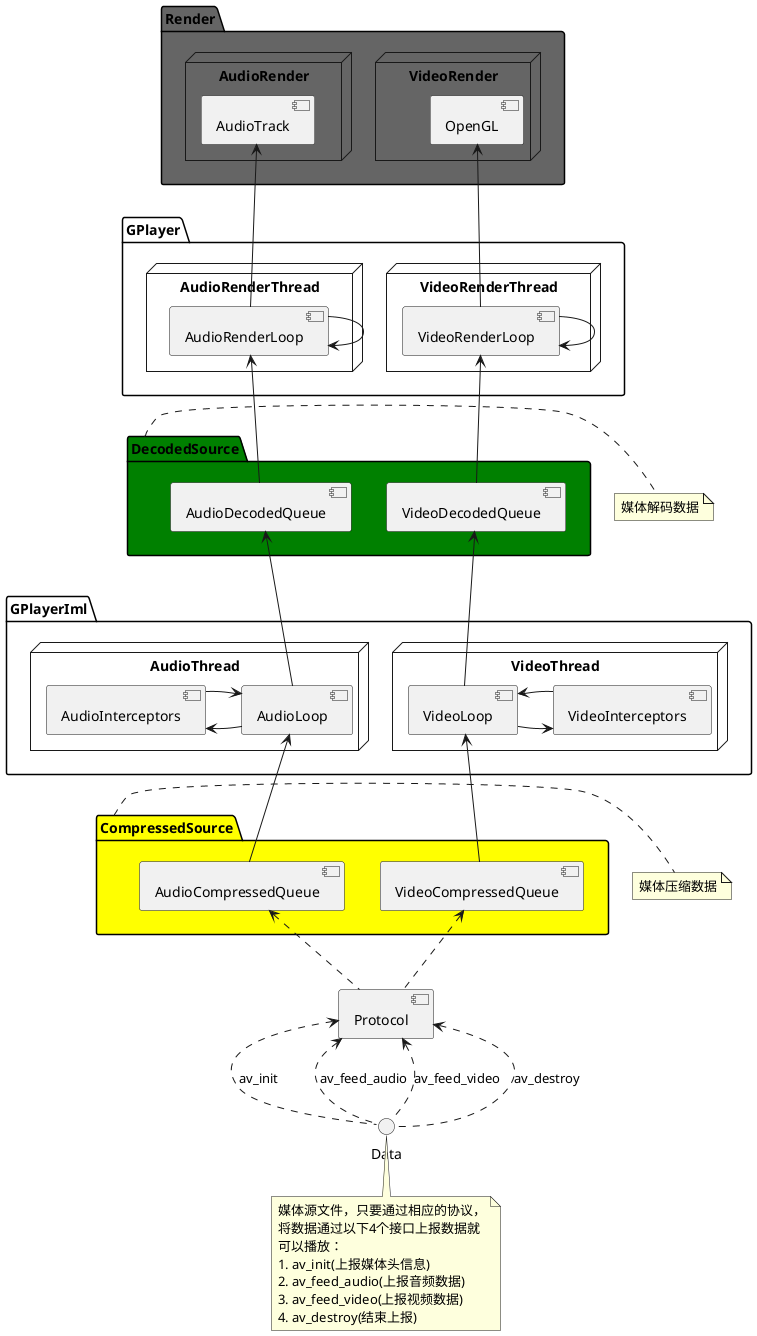 @startuml

interface "Data" as DATA
component [Protocol]

package CompressedSource #Yellow {
    [AudioCompressedQueue]
    [VideoCompressedQueue]
}

package "GPlayerIml" {
  node "AudioThread" {
    [AudioLoop]
    [AudioInterceptors]
  }
  node "VideoThread" {
    [VideoLoop]
    [VideoInterceptors]
  }
}

package "GPlayer" {
  node "AudioRenderThread" {
    [AudioRenderLoop]
  }
  node "VideoRenderThread" {
    [VideoRenderLoop]
  }
}

package DecodedSource #Green {
    [AudioDecodedQueue]
    [VideoDecodedQueue]
}

package "Render" #656565 {
    node "AudioRender" {
        [AudioTrack]
    }
    node "VideoRender" {
        [OpenGL]
    }
}

[DATA] .up.>[Protocol] : av_init
[DATA] .up.>[Protocol] : av_feed_audio
[DATA] .up.>[Protocol] : av_feed_video
[DATA] .up.>[Protocol] : av_destroy

[Protocol] .up.>[AudioCompressedQueue]
[Protocol] .up.>[VideoCompressedQueue]

[AudioCompressedQueue] -up-> [AudioLoop]
[AudioLoop] -left-> [AudioInterceptors]
[AudioInterceptors] -right-> [AudioLoop]

[VideoCompressedQueue] -up-> [VideoLoop]
[VideoLoop] -right-> [VideoInterceptors]
[VideoInterceptors] -left-> [VideoLoop]

[VideoLoop] -up-> [VideoDecodedQueue]
[AudioLoop] -up-> [AudioDecodedQueue]

[AudioDecodedQueue] -up-> [AudioRenderLoop]
[VideoDecodedQueue] -up-> [VideoRenderLoop]

[AudioRenderLoop] --> [AudioRenderLoop]
[VideoRenderLoop] --> [VideoRenderLoop]
[AudioRenderLoop] -up-> [AudioTrack]
[VideoRenderLoop] -up-> [OpenGL]

note right of CompressedSource
  媒体压缩数据
end note

note bottom of [DATA]
  媒体源文件，只要通过相应的协议，
  将数据通过以下4个接口上报数据就
  可以播放：
  1. av_init(上报媒体头信息)
  2. av_feed_audio(上报音频数据)
  3. av_feed_video(上报视频数据)
  4. av_destroy(结束上报)
end note

note right of DecodedSource
  媒体解码数据
end note

@enduml